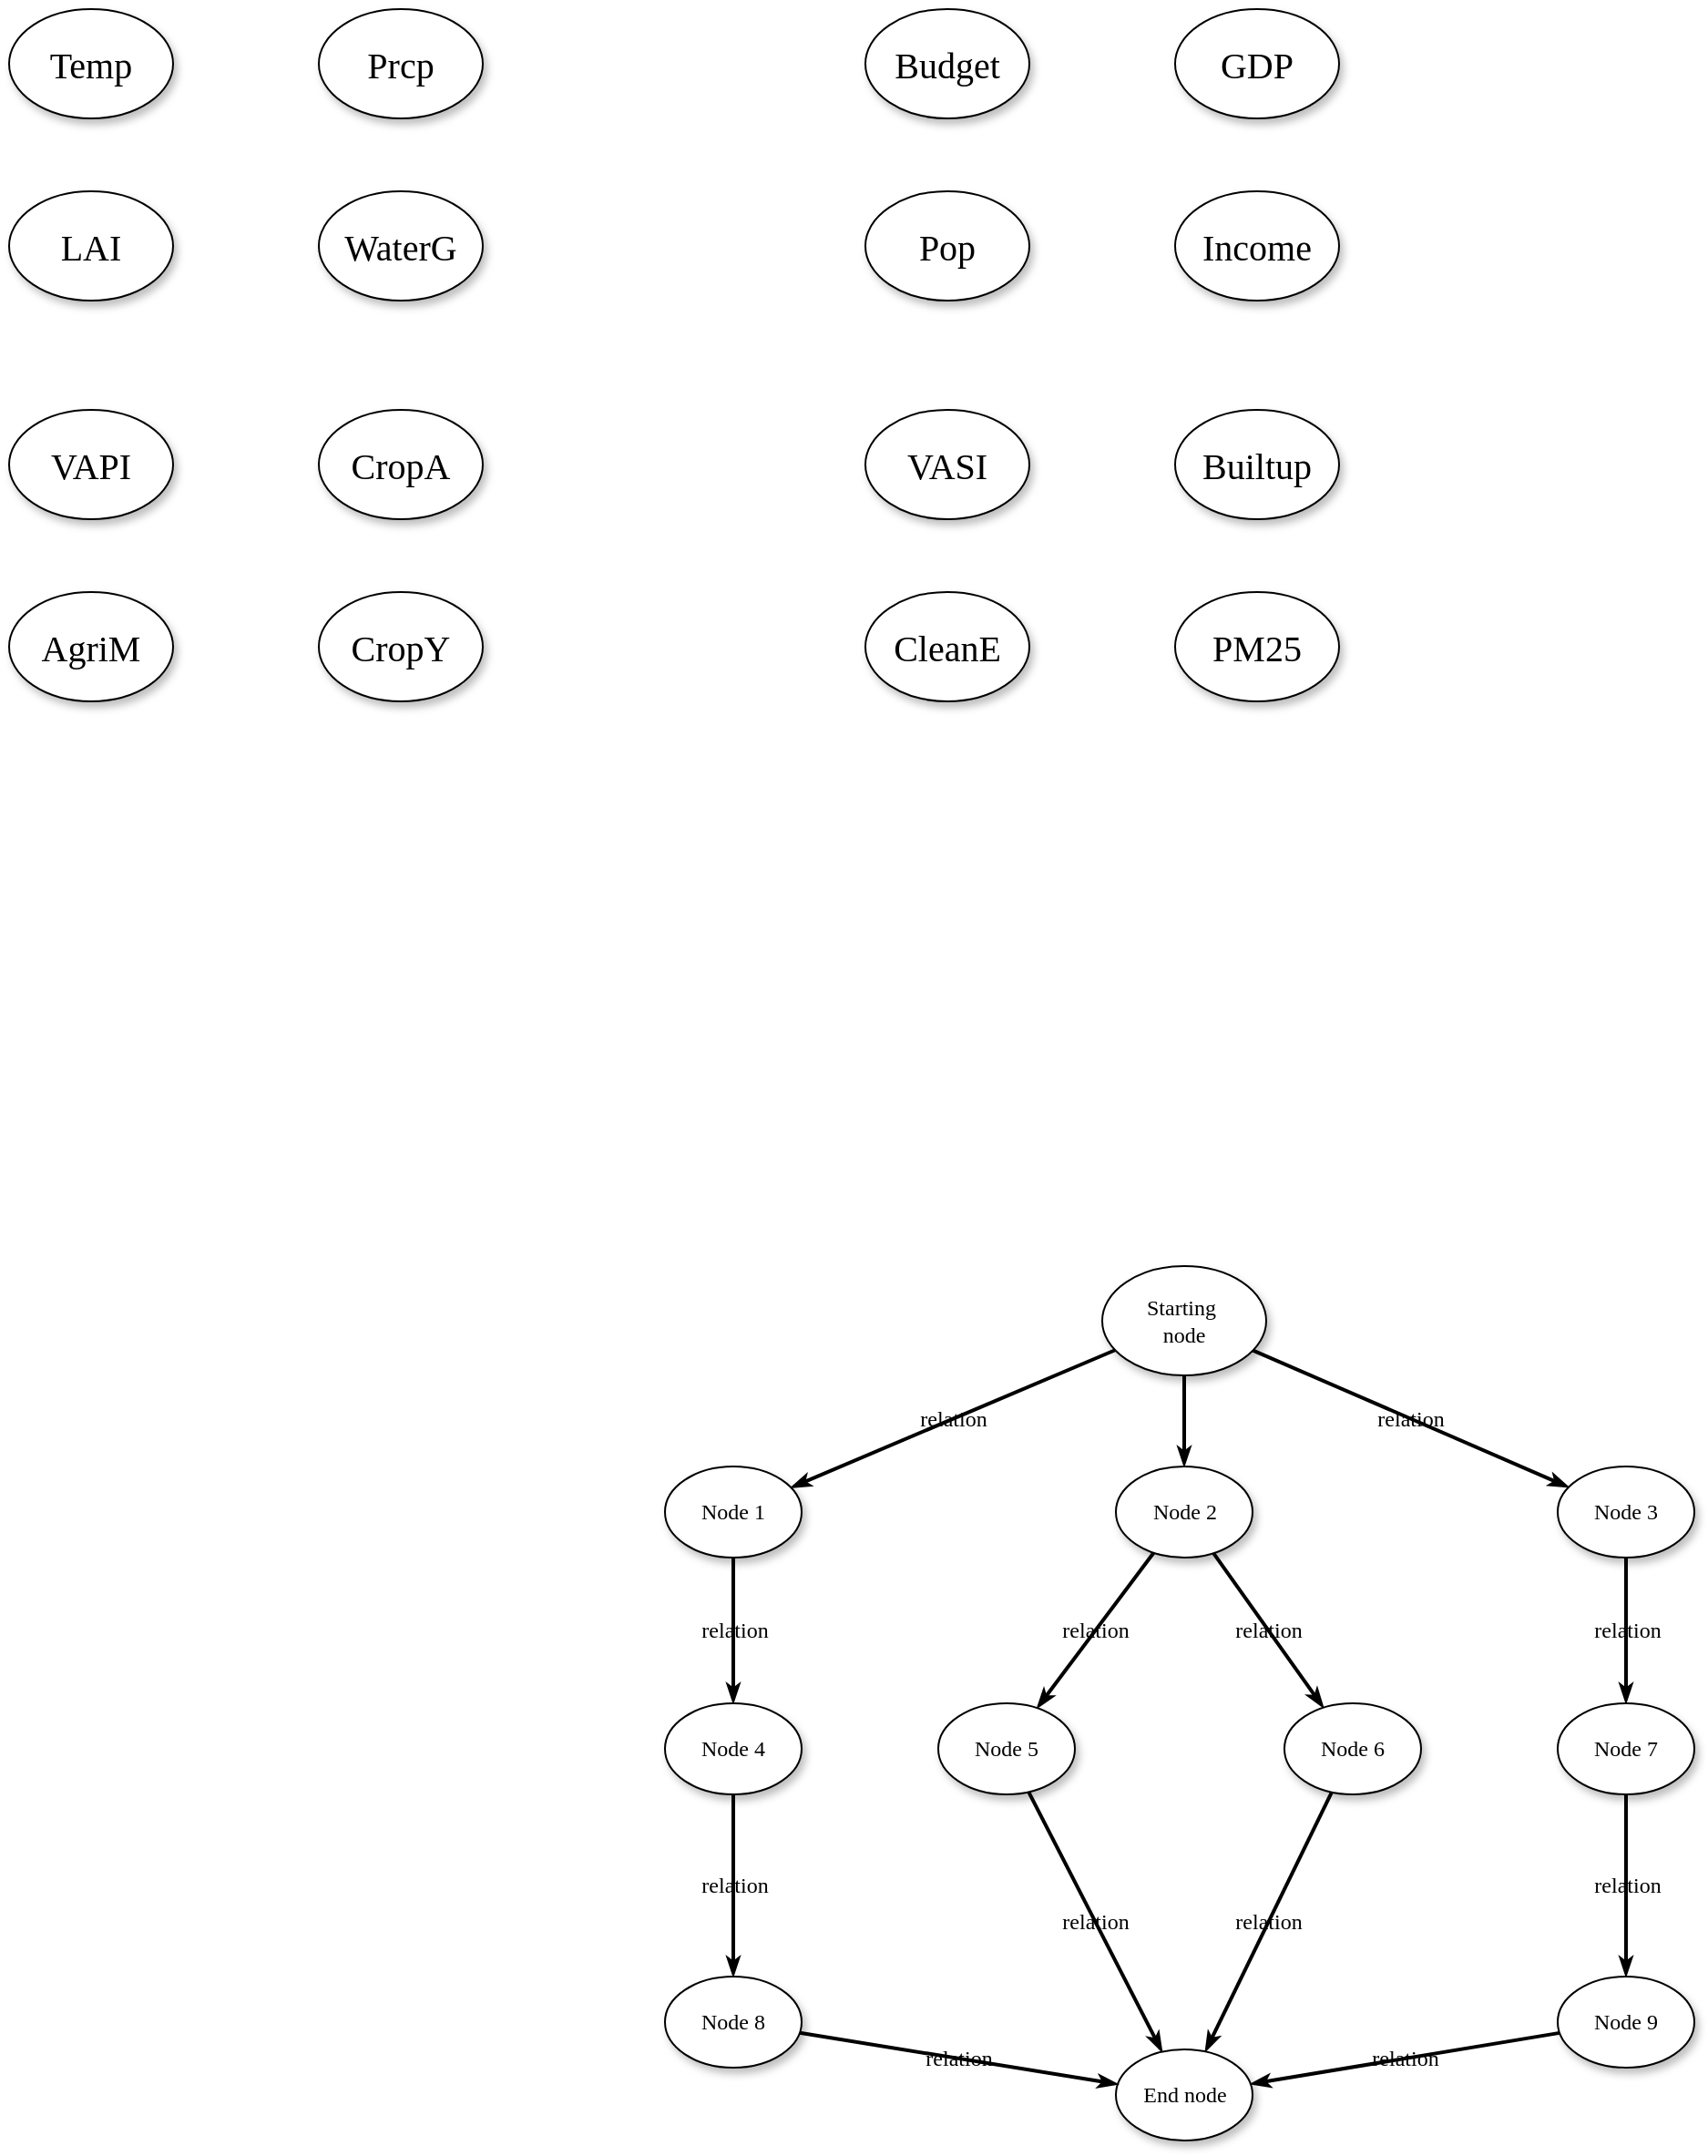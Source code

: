 <mxfile version="20.8.13" type="github">
  <diagram name="Page-1" id="42789a77-a242-8287-6e28-9cd8cfd52e62">
    <mxGraphModel dx="1434" dy="796" grid="1" gridSize="10" guides="1" tooltips="1" connect="1" arrows="1" fold="1" page="1" pageScale="1" pageWidth="1100" pageHeight="850" background="none" math="0" shadow="0">
      <root>
        <mxCell id="0" />
        <mxCell id="1" parent="0" />
        <mxCell id="1ea317790d2ca983-12" style="edgeStyle=none;rounded=1;html=1;labelBackgroundColor=none;startArrow=none;startFill=0;startSize=5;endArrow=classicThin;endFill=1;endSize=5;jettySize=auto;orthogonalLoop=1;strokeColor=#000000;strokeWidth=2;fontFamily=Verdana;fontSize=12" parent="1" source="1ea317790d2ca983-1" target="1ea317790d2ca983-2" edge="1">
          <mxGeometry relative="1" as="geometry" />
        </mxCell>
        <mxCell id="1ea317790d2ca983-13" value="relation" style="edgeStyle=none;rounded=1;html=1;labelBackgroundColor=none;startArrow=none;startFill=0;startSize=5;endArrow=classicThin;endFill=1;endSize=5;jettySize=auto;orthogonalLoop=1;strokeColor=#000000;strokeWidth=2;fontFamily=Verdana;fontSize=12" parent="1" source="1ea317790d2ca983-1" target="1ea317790d2ca983-9" edge="1">
          <mxGeometry relative="1" as="geometry" />
        </mxCell>
        <mxCell id="1ea317790d2ca983-14" value="relation" style="edgeStyle=none;rounded=1;html=1;labelBackgroundColor=none;startArrow=none;startFill=0;startSize=5;endArrow=classicThin;endFill=1;endSize=5;jettySize=auto;orthogonalLoop=1;strokeColor=#000000;strokeWidth=2;fontFamily=Verdana;fontSize=12" parent="1" source="1ea317790d2ca983-1" target="1ea317790d2ca983-3" edge="1">
          <mxGeometry relative="1" as="geometry" />
        </mxCell>
        <mxCell id="1ea317790d2ca983-1" value="Starting&amp;nbsp;&lt;div&gt;node&lt;/div&gt;" style="ellipse;whiteSpace=wrap;html=1;rounded=0;shadow=1;comic=0;labelBackgroundColor=none;strokeWidth=1;fontFamily=Verdana;fontSize=12;align=center;" parent="1" vertex="1">
          <mxGeometry x="750" y="880" width="90" height="60" as="geometry" />
        </mxCell>
        <mxCell id="1ea317790d2ca983-21" value="relation" style="edgeStyle=none;rounded=1;html=1;labelBackgroundColor=none;startArrow=none;startFill=0;startSize=5;endArrow=classicThin;endFill=1;endSize=5;jettySize=auto;orthogonalLoop=1;strokeColor=#000000;strokeWidth=2;fontFamily=Verdana;fontSize=12" parent="1" source="1ea317790d2ca983-2" target="1ea317790d2ca983-7" edge="1">
          <mxGeometry relative="1" as="geometry" />
        </mxCell>
        <mxCell id="1ea317790d2ca983-22" value="relation" style="edgeStyle=none;rounded=1;html=1;labelBackgroundColor=none;startArrow=none;startFill=0;startSize=5;endArrow=classicThin;endFill=1;endSize=5;jettySize=auto;orthogonalLoop=1;strokeColor=#000000;strokeWidth=2;fontFamily=Verdana;fontSize=12" parent="1" source="1ea317790d2ca983-2" target="1ea317790d2ca983-6" edge="1">
          <mxGeometry relative="1" as="geometry" />
        </mxCell>
        <mxCell id="1ea317790d2ca983-2" value="&lt;span&gt;Node 2&lt;/span&gt;" style="ellipse;whiteSpace=wrap;html=1;rounded=0;shadow=1;comic=0;labelBackgroundColor=none;strokeWidth=1;fontFamily=Verdana;fontSize=12;align=center;" parent="1" vertex="1">
          <mxGeometry x="757.5" y="990" width="75" height="50" as="geometry" />
        </mxCell>
        <mxCell id="1ea317790d2ca983-15" value="relation" style="edgeStyle=none;rounded=1;html=1;labelBackgroundColor=none;startArrow=none;startFill=0;startSize=5;endArrow=classicThin;endFill=1;endSize=5;jettySize=auto;orthogonalLoop=1;strokeColor=#000000;strokeWidth=2;fontFamily=Verdana;fontSize=12" parent="1" source="1ea317790d2ca983-3" target="1ea317790d2ca983-4" edge="1">
          <mxGeometry relative="1" as="geometry" />
        </mxCell>
        <mxCell id="1ea317790d2ca983-3" value="&lt;span&gt;Node 3&lt;/span&gt;" style="ellipse;whiteSpace=wrap;html=1;rounded=0;shadow=1;comic=0;labelBackgroundColor=none;strokeWidth=1;fontFamily=Verdana;fontSize=12;align=center;" parent="1" vertex="1">
          <mxGeometry x="1000" y="990" width="75" height="50" as="geometry" />
        </mxCell>
        <mxCell id="1ea317790d2ca983-16" value="relation" style="edgeStyle=none;rounded=1;html=1;labelBackgroundColor=none;startArrow=none;startFill=0;startSize=5;endArrow=classicThin;endFill=1;endSize=5;jettySize=auto;orthogonalLoop=1;strokeColor=#000000;strokeWidth=2;fontFamily=Verdana;fontSize=12" parent="1" source="1ea317790d2ca983-4" target="1ea317790d2ca983-5" edge="1">
          <mxGeometry relative="1" as="geometry" />
        </mxCell>
        <mxCell id="1ea317790d2ca983-4" value="&lt;span&gt;Node 7&lt;/span&gt;" style="ellipse;whiteSpace=wrap;html=1;rounded=0;shadow=1;comic=0;labelBackgroundColor=none;strokeWidth=1;fontFamily=Verdana;fontSize=12;align=center;" parent="1" vertex="1">
          <mxGeometry x="1000" y="1120" width="75" height="50" as="geometry" />
        </mxCell>
        <mxCell id="1ea317790d2ca983-17" value="relation" style="edgeStyle=none;rounded=1;html=1;labelBackgroundColor=none;startArrow=none;startFill=0;startSize=5;endArrow=classicThin;endFill=1;endSize=5;jettySize=auto;orthogonalLoop=1;strokeColor=#000000;strokeWidth=2;fontFamily=Verdana;fontSize=12" parent="1" source="1ea317790d2ca983-5" target="1ea317790d2ca983-8" edge="1">
          <mxGeometry relative="1" as="geometry" />
        </mxCell>
        <mxCell id="1ea317790d2ca983-5" value="&lt;span&gt;Node 9&lt;/span&gt;" style="ellipse;whiteSpace=wrap;html=1;rounded=0;shadow=1;comic=0;labelBackgroundColor=none;strokeWidth=1;fontFamily=Verdana;fontSize=12;align=center;" parent="1" vertex="1">
          <mxGeometry x="1000" y="1270" width="75" height="50" as="geometry" />
        </mxCell>
        <mxCell id="1ea317790d2ca983-23" value="relation" style="edgeStyle=none;rounded=1;html=1;labelBackgroundColor=none;startArrow=none;startFill=0;startSize=5;endArrow=classicThin;endFill=1;endSize=5;jettySize=auto;orthogonalLoop=1;strokeColor=#000000;strokeWidth=2;fontFamily=Verdana;fontSize=12" parent="1" source="1ea317790d2ca983-6" target="1ea317790d2ca983-8" edge="1">
          <mxGeometry relative="1" as="geometry" />
        </mxCell>
        <mxCell id="1ea317790d2ca983-6" value="&lt;span&gt;Node 6&lt;/span&gt;" style="ellipse;whiteSpace=wrap;html=1;rounded=0;shadow=1;comic=0;labelBackgroundColor=none;strokeWidth=1;fontFamily=Verdana;fontSize=12;align=center;" parent="1" vertex="1">
          <mxGeometry x="850" y="1120" width="75" height="50" as="geometry" />
        </mxCell>
        <mxCell id="1ea317790d2ca983-24" value="relation" style="edgeStyle=none;rounded=1;html=1;labelBackgroundColor=none;startArrow=none;startFill=0;startSize=5;endArrow=classicThin;endFill=1;endSize=5;jettySize=auto;orthogonalLoop=1;strokeColor=#000000;strokeWidth=2;fontFamily=Verdana;fontSize=12" parent="1" source="1ea317790d2ca983-7" target="1ea317790d2ca983-8" edge="1">
          <mxGeometry relative="1" as="geometry" />
        </mxCell>
        <mxCell id="1ea317790d2ca983-7" value="&lt;span&gt;Node 5&lt;/span&gt;" style="ellipse;whiteSpace=wrap;html=1;rounded=0;shadow=1;comic=0;labelBackgroundColor=none;strokeWidth=1;fontFamily=Verdana;fontSize=12;align=center;" parent="1" vertex="1">
          <mxGeometry x="660" y="1120" width="75" height="50" as="geometry" />
        </mxCell>
        <mxCell id="1ea317790d2ca983-8" value="End node" style="ellipse;whiteSpace=wrap;html=1;rounded=0;shadow=1;comic=0;labelBackgroundColor=none;strokeWidth=1;fontFamily=Verdana;fontSize=12;align=center;" parent="1" vertex="1">
          <mxGeometry x="757.5" y="1310" width="75" height="50" as="geometry" />
        </mxCell>
        <mxCell id="1ea317790d2ca983-19" value="relation" style="edgeStyle=none;rounded=1;html=1;labelBackgroundColor=none;startArrow=none;startFill=0;startSize=5;endArrow=classicThin;endFill=1;endSize=5;jettySize=auto;orthogonalLoop=1;strokeColor=#000000;strokeWidth=2;fontFamily=Verdana;fontSize=12" parent="1" source="1ea317790d2ca983-9" target="1ea317790d2ca983-10" edge="1">
          <mxGeometry relative="1" as="geometry" />
        </mxCell>
        <mxCell id="1ea317790d2ca983-9" value="Node 1" style="ellipse;whiteSpace=wrap;html=1;rounded=0;shadow=1;comic=0;labelBackgroundColor=none;strokeWidth=1;fontFamily=Verdana;fontSize=12;align=center;" parent="1" vertex="1">
          <mxGeometry x="510" y="990" width="75" height="50" as="geometry" />
        </mxCell>
        <mxCell id="1ea317790d2ca983-20" value="relation" style="edgeStyle=none;rounded=1;html=1;labelBackgroundColor=none;startArrow=none;startFill=0;startSize=5;endArrow=classicThin;endFill=1;endSize=5;jettySize=auto;orthogonalLoop=1;strokeColor=#000000;strokeWidth=2;fontFamily=Verdana;fontSize=12" parent="1" source="1ea317790d2ca983-10" target="1ea317790d2ca983-11" edge="1">
          <mxGeometry relative="1" as="geometry" />
        </mxCell>
        <mxCell id="1ea317790d2ca983-10" value="&lt;span&gt;Node 4&lt;/span&gt;" style="ellipse;whiteSpace=wrap;html=1;rounded=0;shadow=1;comic=0;labelBackgroundColor=none;strokeWidth=1;fontFamily=Verdana;fontSize=12;align=center;" parent="1" vertex="1">
          <mxGeometry x="510" y="1120" width="75" height="50" as="geometry" />
        </mxCell>
        <mxCell id="1ea317790d2ca983-18" value="relation" style="edgeStyle=none;rounded=1;html=1;labelBackgroundColor=none;startArrow=none;startFill=0;startSize=5;endArrow=classicThin;endFill=1;endSize=5;jettySize=auto;orthogonalLoop=1;strokeColor=#000000;strokeWidth=2;fontFamily=Verdana;fontSize=12" parent="1" source="1ea317790d2ca983-11" target="1ea317790d2ca983-8" edge="1">
          <mxGeometry relative="1" as="geometry" />
        </mxCell>
        <mxCell id="1ea317790d2ca983-11" value="&lt;span&gt;Node 8&lt;/span&gt;" style="ellipse;whiteSpace=wrap;html=1;rounded=0;shadow=1;comic=0;labelBackgroundColor=none;strokeWidth=1;fontFamily=Verdana;fontSize=12;align=center;" parent="1" vertex="1">
          <mxGeometry x="510" y="1270" width="75" height="50" as="geometry" />
        </mxCell>
        <mxCell id="XPD1eJQS36MzdeGmb8v4-1" value="Temp" style="ellipse;whiteSpace=wrap;html=1;rounded=0;shadow=1;comic=0;labelBackgroundColor=none;strokeWidth=1;fontFamily=Times New Roman;fontSize=20;align=center;" vertex="1" parent="1">
          <mxGeometry x="150" y="190" width="90" height="60" as="geometry" />
        </mxCell>
        <mxCell id="XPD1eJQS36MzdeGmb8v4-2" value="Prcp" style="ellipse;whiteSpace=wrap;html=1;rounded=0;shadow=1;comic=0;labelBackgroundColor=none;strokeWidth=1;fontFamily=Times New Roman;fontSize=20;align=center;" vertex="1" parent="1">
          <mxGeometry x="320" y="190" width="90" height="60" as="geometry" />
        </mxCell>
        <mxCell id="XPD1eJQS36MzdeGmb8v4-3" value="LAI" style="ellipse;whiteSpace=wrap;html=1;rounded=0;shadow=1;comic=0;labelBackgroundColor=none;strokeWidth=1;fontFamily=Times New Roman;fontSize=20;align=center;" vertex="1" parent="1">
          <mxGeometry x="150" y="290" width="90" height="60" as="geometry" />
        </mxCell>
        <mxCell id="XPD1eJQS36MzdeGmb8v4-4" value="WaterG" style="ellipse;whiteSpace=wrap;html=1;rounded=0;shadow=1;comic=0;labelBackgroundColor=none;strokeWidth=1;fontFamily=Times New Roman;fontSize=20;align=center;" vertex="1" parent="1">
          <mxGeometry x="320" y="290" width="90" height="60" as="geometry" />
        </mxCell>
        <mxCell id="XPD1eJQS36MzdeGmb8v4-5" value="Budget" style="ellipse;whiteSpace=wrap;html=1;rounded=0;shadow=1;comic=0;labelBackgroundColor=none;strokeWidth=1;fontFamily=Times New Roman;fontSize=20;align=center;" vertex="1" parent="1">
          <mxGeometry x="620" y="190" width="90" height="60" as="geometry" />
        </mxCell>
        <mxCell id="XPD1eJQS36MzdeGmb8v4-6" value="GDP" style="ellipse;whiteSpace=wrap;html=1;rounded=0;shadow=1;comic=0;labelBackgroundColor=none;strokeWidth=1;fontFamily=Times New Roman;fontSize=20;align=center;" vertex="1" parent="1">
          <mxGeometry x="790" y="190" width="90" height="60" as="geometry" />
        </mxCell>
        <mxCell id="XPD1eJQS36MzdeGmb8v4-7" value="Pop" style="ellipse;whiteSpace=wrap;html=1;rounded=0;shadow=1;comic=0;labelBackgroundColor=none;strokeWidth=1;fontFamily=Times New Roman;fontSize=20;align=center;" vertex="1" parent="1">
          <mxGeometry x="620" y="290" width="90" height="60" as="geometry" />
        </mxCell>
        <mxCell id="XPD1eJQS36MzdeGmb8v4-8" value="Income" style="ellipse;whiteSpace=wrap;html=1;rounded=0;shadow=1;comic=0;labelBackgroundColor=none;strokeWidth=1;fontFamily=Times New Roman;fontSize=20;align=center;" vertex="1" parent="1">
          <mxGeometry x="790" y="290" width="90" height="60" as="geometry" />
        </mxCell>
        <mxCell id="XPD1eJQS36MzdeGmb8v4-9" value="VAPI" style="ellipse;whiteSpace=wrap;html=1;rounded=0;shadow=1;comic=0;labelBackgroundColor=none;strokeWidth=1;fontFamily=Times New Roman;fontSize=20;align=center;" vertex="1" parent="1">
          <mxGeometry x="150" y="410" width="90" height="60" as="geometry" />
        </mxCell>
        <mxCell id="XPD1eJQS36MzdeGmb8v4-10" value="CropA" style="ellipse;whiteSpace=wrap;html=1;rounded=0;shadow=1;comic=0;labelBackgroundColor=none;strokeWidth=1;fontFamily=Times New Roman;fontSize=20;align=center;" vertex="1" parent="1">
          <mxGeometry x="320" y="410" width="90" height="60" as="geometry" />
        </mxCell>
        <mxCell id="XPD1eJQS36MzdeGmb8v4-11" value="AgriM" style="ellipse;whiteSpace=wrap;html=1;rounded=0;shadow=1;comic=0;labelBackgroundColor=none;strokeWidth=1;fontFamily=Times New Roman;fontSize=20;align=center;" vertex="1" parent="1">
          <mxGeometry x="150" y="510" width="90" height="60" as="geometry" />
        </mxCell>
        <mxCell id="XPD1eJQS36MzdeGmb8v4-12" value="CropY" style="ellipse;whiteSpace=wrap;html=1;rounded=0;shadow=1;comic=0;labelBackgroundColor=none;strokeWidth=1;fontFamily=Times New Roman;fontSize=20;align=center;" vertex="1" parent="1">
          <mxGeometry x="320" y="510" width="90" height="60" as="geometry" />
        </mxCell>
        <mxCell id="XPD1eJQS36MzdeGmb8v4-13" value="VASI" style="ellipse;whiteSpace=wrap;html=1;rounded=0;shadow=1;comic=0;labelBackgroundColor=none;strokeWidth=1;fontFamily=Times New Roman;fontSize=20;align=center;" vertex="1" parent="1">
          <mxGeometry x="620" y="410" width="90" height="60" as="geometry" />
        </mxCell>
        <mxCell id="XPD1eJQS36MzdeGmb8v4-14" value="Builtup" style="ellipse;whiteSpace=wrap;html=1;rounded=0;shadow=1;comic=0;labelBackgroundColor=none;strokeWidth=1;fontFamily=Times New Roman;fontSize=20;align=center;" vertex="1" parent="1">
          <mxGeometry x="790" y="410" width="90" height="60" as="geometry" />
        </mxCell>
        <mxCell id="XPD1eJQS36MzdeGmb8v4-15" value="CleanE" style="ellipse;whiteSpace=wrap;html=1;rounded=0;shadow=1;comic=0;labelBackgroundColor=none;strokeWidth=1;fontFamily=Times New Roman;fontSize=20;align=center;" vertex="1" parent="1">
          <mxGeometry x="620" y="510" width="90" height="60" as="geometry" />
        </mxCell>
        <mxCell id="XPD1eJQS36MzdeGmb8v4-16" value="PM25" style="ellipse;whiteSpace=wrap;html=1;rounded=0;shadow=1;comic=0;labelBackgroundColor=none;strokeWidth=1;fontFamily=Times New Roman;fontSize=20;align=center;" vertex="1" parent="1">
          <mxGeometry x="790" y="510" width="90" height="60" as="geometry" />
        </mxCell>
      </root>
    </mxGraphModel>
  </diagram>
</mxfile>
